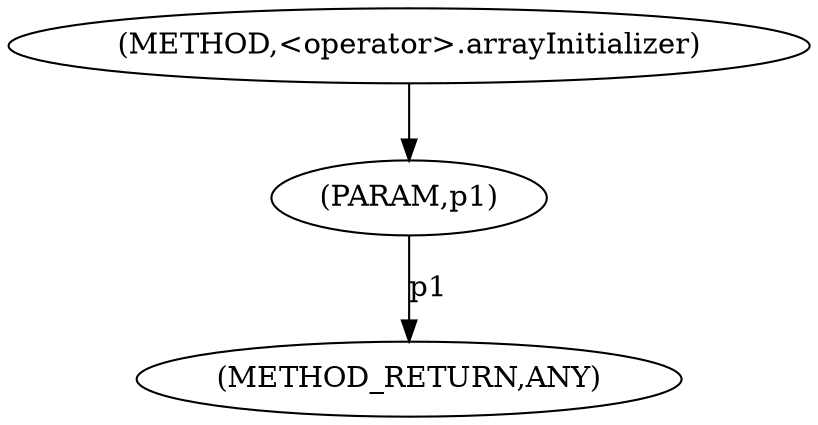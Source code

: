 digraph "&lt;operator&gt;.arrayInitializer" {  
"5624" [label = <(METHOD,&lt;operator&gt;.arrayInitializer)> ]
"5627" [label = <(METHOD_RETURN,ANY)> ]
"5625" [label = <(PARAM,p1)> ]
  "5625" -> "5627"  [ label = "p1"] 
  "5624" -> "5625" 
}
